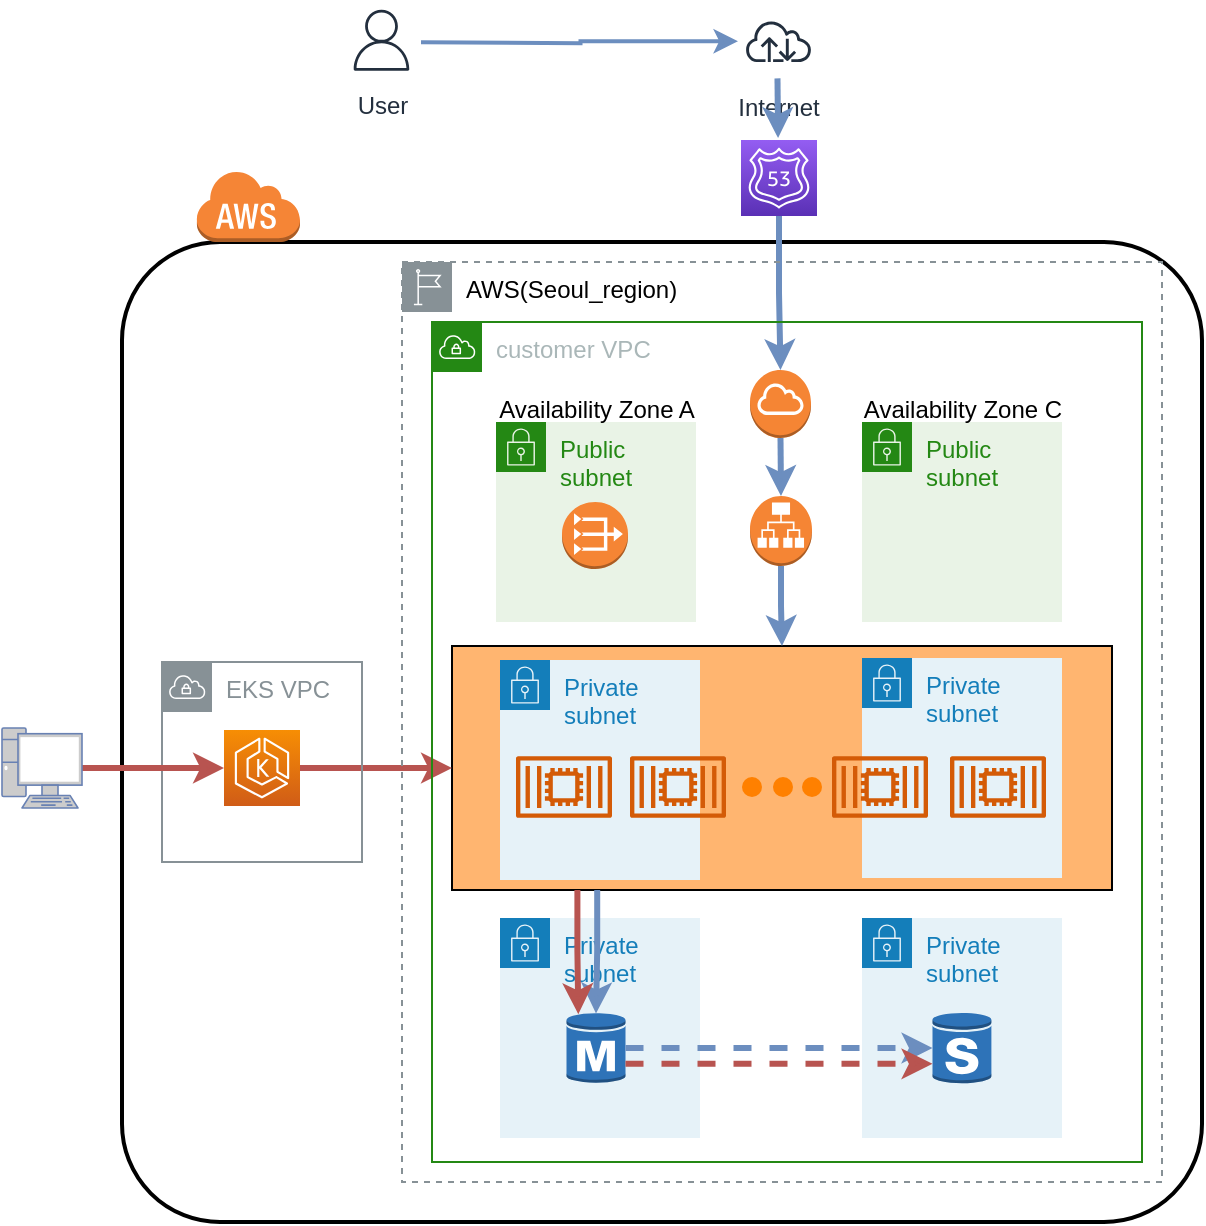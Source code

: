 <mxfile version="20.3.0" type="device"><diagram id="kU2WjL8QeVCEE_rNvTZW" name="페이지-1"><mxGraphModel dx="1773" dy="611" grid="1" gridSize="10" guides="1" tooltips="1" connect="1" arrows="1" fold="1" page="1" pageScale="1" pageWidth="827" pageHeight="1169" math="0" shadow="0"><root><mxCell id="0"/><mxCell id="1" parent="0"/><mxCell id="IY8Lj0zOde8bgIDa8J01-11" value="" style="rounded=1;arcSize=10;dashed=0;fillColor=none;gradientColor=none;strokeWidth=2;" parent="1" vertex="1"><mxGeometry x="-650" y="150" width="540" height="490" as="geometry"/></mxCell><mxCell id="AIjREtDHDjQj-Y6q8uOX-74" style="edgeStyle=orthogonalEdgeStyle;rounded=0;orthogonalLoop=1;jettySize=auto;html=1;strokeWidth=2;fillColor=#dae8fc;strokeColor=#6c8ebf;" parent="1" target="61AA3g0jJl27EWAGlpKX-11" edge="1"><mxGeometry relative="1" as="geometry"><mxPoint x="-500.5" y="50.1" as="sourcePoint"/></mxGeometry></mxCell><mxCell id="IY8Lj0zOde8bgIDa8J01-3" value="" style="rounded=0;whiteSpace=wrap;html=1;fillColor=#FFB570;points=[[0,0,0,0,0],[0,0.25,0,0,0],[0,0.5,0,0,0],[0,0.75,0,0,0],[0,1,0,0,0],[0.19,1,0,0,0],[0.22,1,0,0,0],[0.25,0,0,0,0],[0.5,0,0,0,0],[0.75,0,0,0,0],[0.84,1,0,0,0],[1,0,0,0,0],[1,0.25,0,0,0],[1,0.5,0,0,0],[1,0.75,0,0,0],[1,1,0,0,0]];" parent="1" vertex="1"><mxGeometry x="-485" y="352" width="330" height="122" as="geometry"/></mxCell><mxCell id="61AA3g0jJl27EWAGlpKX-1" value="User" style="sketch=0;outlineConnect=0;fontColor=#232F3E;gradientColor=none;strokeColor=#232F3E;fillColor=#ffffff;dashed=0;verticalLabelPosition=bottom;verticalAlign=top;align=center;html=1;fontSize=12;fontStyle=0;aspect=fixed;shape=mxgraph.aws4.resourceIcon;resIcon=mxgraph.aws4.user;" parent="1" vertex="1"><mxGeometry x="-540" y="30" width="39.5" height="38.18" as="geometry"/></mxCell><mxCell id="61AA3g0jJl27EWAGlpKX-11" value="Internet" style="sketch=0;outlineConnect=0;fontColor=#232F3E;gradientColor=none;strokeColor=#232F3E;fillColor=#ffffff;dashed=0;verticalLabelPosition=bottom;verticalAlign=top;align=center;html=1;fontSize=12;fontStyle=0;aspect=fixed;shape=mxgraph.aws4.resourceIcon;resIcon=mxgraph.aws4.internet;" parent="1" vertex="1"><mxGeometry x="-342" y="30" width="40.5" height="39.15" as="geometry"/></mxCell><mxCell id="QDOipBzb0aVa-m-pItpT-29" style="edgeStyle=orthogonalEdgeStyle;rounded=0;orthogonalLoop=1;jettySize=auto;html=1;fontFamily=Helvetica;fontSize=12;fontColor=#AAB7B8;strokeWidth=3;fillColor=#dae8fc;strokeColor=#6c8ebf;" parent="1" source="8GyMfyw1k96ziQ54GAxS-2" target="61AA3g0jJl27EWAGlpKX-2" edge="1"><mxGeometry relative="1" as="geometry"/></mxCell><mxCell id="8GyMfyw1k96ziQ54GAxS-2" value="" style="sketch=0;points=[[0,0,0],[0.25,0,0],[0.5,0,0],[0.75,0,0],[1,0,0],[0,1,0],[0.25,1,0],[0.5,1,0],[0.75,1,0],[1,1,0],[0,0.25,0],[0,0.5,0],[0,0.75,0],[1,0.25,0],[1,0.5,0],[1,0.75,0]];outlineConnect=0;fontColor=#232F3E;gradientColor=#945DF2;gradientDirection=north;fillColor=#5A30B5;strokeColor=#ffffff;dashed=0;verticalLabelPosition=bottom;verticalAlign=top;align=center;html=1;fontSize=12;fontStyle=0;aspect=fixed;shape=mxgraph.aws4.resourceIcon;resIcon=mxgraph.aws4.route_53;" parent="1" vertex="1"><mxGeometry x="-340.5" y="99" width="38" height="38" as="geometry"/></mxCell><mxCell id="QDOipBzb0aVa-m-pItpT-2" value="" style="dashed=0;html=1;shape=mxgraph.aws3.cloud;fillColor=#F58536;gradientColor=none;dashed=0;" parent="1" vertex="1"><mxGeometry x="-613" y="114" width="52" height="36" as="geometry"/></mxCell><mxCell id="QDOipBzb0aVa-m-pItpT-5" value="Public subnet" style="points=[[0,0],[0.25,0],[0.5,0],[0.75,0],[1,0],[1,0.25],[1,0.5],[1,0.75],[1,1],[0.75,1],[0.5,1],[0.25,1],[0,1],[0,0.75],[0,0.5],[0,0.25]];outlineConnect=0;gradientColor=none;html=1;whiteSpace=wrap;fontSize=12;fontStyle=0;container=1;pointerEvents=0;collapsible=0;recursiveResize=0;shape=mxgraph.aws4.group;grIcon=mxgraph.aws4.group_security_group;grStroke=0;strokeColor=#248814;fillColor=#E9F3E6;verticalAlign=top;align=left;spacingLeft=30;fontColor=#248814;dashed=0;" parent="1" vertex="1"><mxGeometry x="-463" y="240" width="100" height="100" as="geometry"/></mxCell><mxCell id="QDOipBzb0aVa-m-pItpT-6" value="Public subnet" style="points=[[0,0],[0.25,0],[0.5,0],[0.75,0],[1,0],[1,0.25],[1,0.5],[1,0.75],[1,1],[0.75,1],[0.5,1],[0.25,1],[0,1],[0,0.75],[0,0.5],[0,0.25]];outlineConnect=0;gradientColor=none;html=1;whiteSpace=wrap;fontSize=12;fontStyle=0;container=1;pointerEvents=0;collapsible=0;recursiveResize=0;shape=mxgraph.aws4.group;grIcon=mxgraph.aws4.group_security_group;grStroke=0;strokeColor=#248814;fillColor=#E9F3E6;verticalAlign=top;align=left;spacingLeft=30;fontColor=#248814;dashed=0;" parent="1" vertex="1"><mxGeometry x="-280" y="240" width="100" height="100" as="geometry"/></mxCell><mxCell id="QDOipBzb0aVa-m-pItpT-7" value="Private subnet" style="points=[[0,0],[0.25,0],[0.5,0],[0.75,0],[1,0],[1,0.25],[1,0.5],[1,0.75],[1,1],[0.75,1],[0.5,1],[0.25,1],[0,1],[0,0.75],[0,0.5],[0,0.25]];outlineConnect=0;gradientColor=none;html=1;whiteSpace=wrap;fontSize=12;fontStyle=0;container=1;pointerEvents=0;collapsible=0;recursiveResize=0;shape=mxgraph.aws4.group;grIcon=mxgraph.aws4.group_security_group;grStroke=0;strokeColor=#147EBA;fillColor=#E6F2F8;verticalAlign=top;align=left;spacingLeft=30;fontColor=#147EBA;dashed=0;" parent="1" vertex="1"><mxGeometry x="-461" y="359" width="100" height="110" as="geometry"/></mxCell><mxCell id="QDOipBzb0aVa-m-pItpT-8" value="Private subnet" style="points=[[0,0],[0.25,0],[0.5,0],[0.75,0],[1,0],[1,0.25],[1,0.5],[1,0.75],[1,1],[0.75,1],[0.5,1],[0.25,1],[0,1],[0,0.75],[0,0.5],[0,0.25]];outlineConnect=0;gradientColor=none;html=1;whiteSpace=wrap;fontSize=12;fontStyle=0;container=1;pointerEvents=0;collapsible=0;recursiveResize=0;shape=mxgraph.aws4.group;grIcon=mxgraph.aws4.group_security_group;grStroke=0;strokeColor=#147EBA;fillColor=#E6F2F8;verticalAlign=top;align=left;spacingLeft=30;fontColor=#147EBA;dashed=0;" parent="1" vertex="1"><mxGeometry x="-280" y="358" width="100" height="110" as="geometry"/></mxCell><mxCell id="QDOipBzb0aVa-m-pItpT-9" value="Private subnet" style="points=[[0,0],[0.25,0],[0.5,0],[0.75,0],[1,0],[1,0.25],[1,0.5],[1,0.75],[1,1],[0.75,1],[0.5,1],[0.25,1],[0,1],[0,0.75],[0,0.5],[0,0.25]];outlineConnect=0;gradientColor=none;html=1;whiteSpace=wrap;fontSize=12;fontStyle=0;container=1;pointerEvents=0;collapsible=0;recursiveResize=0;shape=mxgraph.aws4.group;grIcon=mxgraph.aws4.group_security_group;grStroke=0;strokeColor=#147EBA;fillColor=#E6F2F8;verticalAlign=top;align=left;spacingLeft=30;fontColor=#147EBA;dashed=0;" parent="1" vertex="1"><mxGeometry x="-461" y="488" width="100" height="110" as="geometry"/></mxCell><mxCell id="QDOipBzb0aVa-m-pItpT-12" value="" style="outlineConnect=0;dashed=0;verticalLabelPosition=bottom;verticalAlign=top;align=center;html=1;shape=mxgraph.aws3.rds_db_instance;fillColor=#2E73B8;gradientColor=none;points=[[0,0.5,0,0,0],[0,0.89,0,0,0],[0.2,0.03,0,0,0],[0.51,0.03,0,0,0],[0.51,0.97,0,0,0],[1,0.11,0,0,0],[1,0.5,0,0,0],[1,0.72,0,0,0]];" parent="QDOipBzb0aVa-m-pItpT-9" vertex="1"><mxGeometry x="33.25" y="47" width="29.5" height="36" as="geometry"/></mxCell><mxCell id="QDOipBzb0aVa-m-pItpT-10" value="Private subnet" style="points=[[0,0],[0.25,0],[0.5,0],[0.75,0],[1,0],[1,0.25],[1,0.5],[1,0.75],[1,1],[0.75,1],[0.5,1],[0.25,1],[0,1],[0,0.75],[0,0.5],[0,0.25]];outlineConnect=0;gradientColor=none;html=1;whiteSpace=wrap;fontSize=12;fontStyle=0;container=1;pointerEvents=0;collapsible=0;recursiveResize=0;shape=mxgraph.aws4.group;grIcon=mxgraph.aws4.group_security_group;grStroke=0;strokeColor=#147EBA;fillColor=#E6F2F8;verticalAlign=top;align=left;spacingLeft=30;fontColor=#147EBA;dashed=0;" parent="1" vertex="1"><mxGeometry x="-280" y="488" width="100" height="110" as="geometry"/></mxCell><mxCell id="QDOipBzb0aVa-m-pItpT-11" value="" style="outlineConnect=0;dashed=0;verticalLabelPosition=bottom;verticalAlign=top;align=center;html=1;shape=mxgraph.aws3.rds_db_instance_standby_multi_az;fillColor=#2E73B8;gradientColor=none;points=[[0,0.11,0,0,0],[0,0.5,0,0,0],[0,0.72,0,0,0],[0.51,0,0,0,0],[0.51,1,0,0,0],[1,0.11,0,0,0],[1,0.5,0,0,0],[1,0.89,0,0,0]];" parent="QDOipBzb0aVa-m-pItpT-10" vertex="1"><mxGeometry x="35.25" y="47" width="29.5" height="36" as="geometry"/></mxCell><mxCell id="IY8Lj0zOde8bgIDa8J01-5" style="edgeStyle=orthogonalEdgeStyle;rounded=0;orthogonalLoop=1;jettySize=auto;html=1;exitX=1;exitY=0.5;exitDx=0;exitDy=0;exitPerimeter=0;strokeWidth=3;fillColor=#f8cecc;strokeColor=#b85450;" parent="1" source="QDOipBzb0aVa-m-pItpT-13" target="IY8Lj0zOde8bgIDa8J01-3" edge="1"><mxGeometry relative="1" as="geometry"/></mxCell><mxCell id="QDOipBzb0aVa-m-pItpT-13" value="" style="sketch=0;points=[[0,0,0],[0.25,0,0],[0.5,0,0],[0.75,0,0],[1,0,0],[0,1,0],[0.25,1,0],[0.5,1,0],[0.75,1,0],[1,1,0],[0,0.25,0],[0,0.5,0],[0,0.75,0],[1,0.25,0],[1,0.5,0],[1,0.75,0]];outlineConnect=0;fontColor=#232F3E;gradientColor=#F78E04;gradientDirection=north;fillColor=#D05C17;strokeColor=#ffffff;dashed=0;verticalLabelPosition=bottom;verticalAlign=top;align=center;html=1;fontSize=12;fontStyle=0;aspect=fixed;shape=mxgraph.aws4.resourceIcon;resIcon=mxgraph.aws4.eks;" parent="1" vertex="1"><mxGeometry x="-599" y="394" width="38" height="38" as="geometry"/></mxCell><mxCell id="QDOipBzb0aVa-m-pItpT-14" value="customer VPC" style="points=[[0,0],[0.25,0],[0.5,0],[0.75,0],[1,0],[1,0.25],[1,0.5],[1,0.75],[1,1],[0.75,1],[0.5,1],[0.25,1],[0,1],[0,0.75],[0,0.5],[0,0.25]];outlineConnect=0;gradientColor=none;html=1;whiteSpace=wrap;fontSize=12;fontStyle=0;container=1;pointerEvents=0;collapsible=0;recursiveResize=0;shape=mxgraph.aws4.group;grIcon=mxgraph.aws4.group_vpc;strokeColor=#248814;fillColor=none;verticalAlign=top;align=left;spacingLeft=30;fontColor=#AAB7B8;dashed=0;" parent="1" vertex="1"><mxGeometry x="-495" y="190" width="355" height="420" as="geometry"/></mxCell><mxCell id="QDOipBzb0aVa-m-pItpT-16" value="" style="outlineConnect=0;dashed=0;verticalLabelPosition=bottom;verticalAlign=top;align=center;html=1;shape=mxgraph.aws3.vpc_nat_gateway;fillColor=#F58534;gradientColor=none;direction=east;" parent="QDOipBzb0aVa-m-pItpT-14" vertex="1"><mxGeometry x="65" y="90" width="33" height="33.5" as="geometry"/></mxCell><mxCell id="61AA3g0jJl27EWAGlpKX-18" value="" style="outlineConnect=0;dashed=0;verticalLabelPosition=bottom;verticalAlign=top;align=center;html=1;shape=mxgraph.aws3.application_load_balancer;fillColor=#F58534;gradientColor=none;" parent="QDOipBzb0aVa-m-pItpT-14" vertex="1"><mxGeometry x="159" y="87" width="31" height="35" as="geometry"/></mxCell><mxCell id="QDOipBzb0aVa-m-pItpT-23" value="&lt;span style=&quot;color: rgb(0, 0, 0);&quot;&gt;AWS(Seoul_region)&lt;/span&gt;" style="sketch=0;outlineConnect=0;gradientColor=none;html=1;whiteSpace=wrap;fontSize=12;fontStyle=0;shape=mxgraph.aws4.group;grIcon=mxgraph.aws4.group_region;strokeColor=#879196;fillColor=none;verticalAlign=top;align=left;spacingLeft=30;fontColor=#879196;dashed=1;pointerEvents=0;fontFamily=Helvetica;" parent="1" vertex="1"><mxGeometry x="-510" y="160" width="380" height="460" as="geometry"/></mxCell><mxCell id="QDOipBzb0aVa-m-pItpT-24" value="EKS VPC" style="sketch=0;outlineConnect=0;gradientColor=none;html=1;whiteSpace=wrap;fontSize=12;fontStyle=0;shape=mxgraph.aws4.group;grIcon=mxgraph.aws4.group_vpc;strokeColor=#879196;fillColor=none;verticalAlign=top;align=left;spacingLeft=30;fontColor=#879196;dashed=0;pointerEvents=0;fontFamily=Helvetica;" parent="1" vertex="1"><mxGeometry x="-630" y="360" width="100" height="100" as="geometry"/></mxCell><mxCell id="QDOipBzb0aVa-m-pItpT-26" value="" style="sketch=0;outlineConnect=0;fontColor=#232F3E;gradientColor=none;fillColor=#D45B07;strokeColor=none;dashed=0;verticalLabelPosition=bottom;verticalAlign=top;align=center;html=1;fontSize=12;fontStyle=0;aspect=fixed;pointerEvents=1;shape=mxgraph.aws4.container_2;fontFamily=Helvetica;" parent="1" vertex="1"><mxGeometry x="-453" y="407" width="48" height="31" as="geometry"/></mxCell><mxCell id="QDOipBzb0aVa-m-pItpT-27" value="" style="sketch=0;outlineConnect=0;fontColor=#232F3E;gradientColor=none;fillColor=#D45B07;strokeColor=none;dashed=0;verticalLabelPosition=bottom;verticalAlign=top;align=center;html=1;fontSize=12;fontStyle=0;aspect=fixed;pointerEvents=1;shape=mxgraph.aws4.container_2;fontFamily=Helvetica;" parent="1" vertex="1"><mxGeometry x="-295" y="407" width="48" height="31" as="geometry"/></mxCell><mxCell id="QDOipBzb0aVa-m-pItpT-30" style="edgeStyle=orthogonalEdgeStyle;rounded=0;orthogonalLoop=1;jettySize=auto;html=1;exitX=0.5;exitY=1;exitDx=0;exitDy=0;exitPerimeter=0;entryX=0.5;entryY=0;entryDx=0;entryDy=0;entryPerimeter=0;fontFamily=Helvetica;fontSize=12;fontColor=#AAB7B8;strokeWidth=3;fillColor=#dae8fc;strokeColor=#6c8ebf;" parent="1" source="61AA3g0jJl27EWAGlpKX-2" target="61AA3g0jJl27EWAGlpKX-18" edge="1"><mxGeometry relative="1" as="geometry"/></mxCell><mxCell id="61AA3g0jJl27EWAGlpKX-2" value="" style="outlineConnect=0;dashed=0;verticalLabelPosition=bottom;verticalAlign=top;align=center;html=1;shape=mxgraph.aws3.internet_gateway;fillColor=#F58534;gradientColor=none;" parent="1" vertex="1"><mxGeometry x="-336" y="214" width="30.5" height="34" as="geometry"/></mxCell><mxCell id="IY8Lj0zOde8bgIDa8J01-38" style="edgeStyle=orthogonalEdgeStyle;rounded=0;orthogonalLoop=1;jettySize=auto;html=1;strokeWidth=3;fillColor=#f8cecc;strokeColor=#b85450;" parent="1" source="QDOipBzb0aVa-m-pItpT-31" target="QDOipBzb0aVa-m-pItpT-13" edge="1"><mxGeometry relative="1" as="geometry"/></mxCell><mxCell id="QDOipBzb0aVa-m-pItpT-31" value="" style="fontColor=#0066CC;verticalAlign=top;verticalLabelPosition=bottom;labelPosition=center;align=center;html=1;outlineConnect=0;fillColor=#CCCCCC;strokeColor=#6881B3;gradientColor=none;gradientDirection=north;strokeWidth=2;shape=mxgraph.networks.pc;dashed=0;pointerEvents=0;fontFamily=Helvetica;fontSize=12;" parent="1" vertex="1"><mxGeometry x="-710" y="393" width="40" height="40" as="geometry"/></mxCell><mxCell id="QDOipBzb0aVa-m-pItpT-33" value="Availability Zone C" style="text;html=1;strokeColor=none;fillColor=none;align=center;verticalAlign=middle;whiteSpace=wrap;rounded=0;" parent="1" vertex="1"><mxGeometry x="-282" y="219" width="105" height="30" as="geometry"/></mxCell><mxCell id="QDOipBzb0aVa-m-pItpT-34" value="Availability Zone A" style="text;html=1;strokeColor=none;fillColor=none;align=center;verticalAlign=middle;whiteSpace=wrap;rounded=0;" parent="1" vertex="1"><mxGeometry x="-465" y="219" width="105" height="30" as="geometry"/></mxCell><mxCell id="IY8Lj0zOde8bgIDa8J01-16" style="edgeStyle=orthogonalEdgeStyle;rounded=0;orthogonalLoop=1;jettySize=auto;html=1;fontFamily=Helvetica;fontSize=12;fontColor=#AAB7B8;strokeWidth=3;fillColor=#dae8fc;strokeColor=#6c8ebf;" parent="1" edge="1"><mxGeometry relative="1" as="geometry"><mxPoint x="-322.254" y="68.18" as="sourcePoint"/><mxPoint x="-321.969" y="98.03" as="targetPoint"/></mxGeometry></mxCell><mxCell id="IY8Lj0zOde8bgIDa8J01-20" style="edgeStyle=orthogonalEdgeStyle;rounded=0;orthogonalLoop=1;jettySize=auto;html=1;strokeWidth=3;fillColor=#dae8fc;strokeColor=#6c8ebf;" parent="1" source="61AA3g0jJl27EWAGlpKX-18" target="IY8Lj0zOde8bgIDa8J01-3" edge="1"><mxGeometry relative="1" as="geometry"/></mxCell><mxCell id="IY8Lj0zOde8bgIDa8J01-21" value="" style="sketch=0;outlineConnect=0;fontColor=#232F3E;gradientColor=none;fillColor=#D45B07;strokeColor=none;dashed=0;verticalLabelPosition=bottom;verticalAlign=top;align=center;html=1;fontSize=12;fontStyle=0;aspect=fixed;pointerEvents=1;shape=mxgraph.aws4.container_2;fontFamily=Helvetica;" parent="1" vertex="1"><mxGeometry x="-396" y="407" width="48" height="31" as="geometry"/></mxCell><mxCell id="IY8Lj0zOde8bgIDa8J01-22" value="" style="sketch=0;outlineConnect=0;fontColor=#232F3E;gradientColor=none;fillColor=#D45B07;strokeColor=none;dashed=0;verticalLabelPosition=bottom;verticalAlign=top;align=center;html=1;fontSize=12;fontStyle=0;aspect=fixed;pointerEvents=1;shape=mxgraph.aws4.container_2;fontFamily=Helvetica;" parent="1" vertex="1"><mxGeometry x="-236" y="407" width="48" height="31" as="geometry"/></mxCell><mxCell id="IY8Lj0zOde8bgIDa8J01-24" value="" style="ellipse;whiteSpace=wrap;html=1;aspect=fixed;fillColor=#FF8000;strokeColor=none;" parent="1" vertex="1"><mxGeometry x="-340" y="417.5" width="10" height="10" as="geometry"/></mxCell><mxCell id="IY8Lj0zOde8bgIDa8J01-25" value="" style="ellipse;whiteSpace=wrap;html=1;aspect=fixed;fillColor=#FF8000;strokeColor=none;" parent="1" vertex="1"><mxGeometry x="-324.5" y="417.5" width="10" height="10" as="geometry"/></mxCell><mxCell id="IY8Lj0zOde8bgIDa8J01-26" value="" style="ellipse;whiteSpace=wrap;html=1;aspect=fixed;fillColor=#FF8000;strokeColor=none;" parent="1" vertex="1"><mxGeometry x="-310" y="417.5" width="10" height="10" as="geometry"/></mxCell><mxCell id="IY8Lj0zOde8bgIDa8J01-33" style="edgeStyle=orthogonalEdgeStyle;rounded=0;orthogonalLoop=1;jettySize=auto;html=1;exitX=0.22;exitY=1;exitDx=0;exitDy=0;exitPerimeter=0;entryX=0.5;entryY=0.02;entryDx=0;entryDy=0;entryPerimeter=0;strokeWidth=3;fillColor=#dae8fc;strokeColor=#6c8ebf;" parent="1" source="IY8Lj0zOde8bgIDa8J01-3" target="QDOipBzb0aVa-m-pItpT-12" edge="1"><mxGeometry relative="1" as="geometry"/></mxCell><mxCell id="IY8Lj0zOde8bgIDa8J01-32" style="edgeStyle=orthogonalEdgeStyle;rounded=0;orthogonalLoop=1;jettySize=auto;html=1;exitX=1;exitY=0.5;exitDx=0;exitDy=0;exitPerimeter=0;strokeWidth=3;dashed=1;fillColor=#dae8fc;strokeColor=#6c8ebf;" parent="1" source="QDOipBzb0aVa-m-pItpT-12" target="QDOipBzb0aVa-m-pItpT-11" edge="1"><mxGeometry relative="1" as="geometry"/></mxCell><mxCell id="IY8Lj0zOde8bgIDa8J01-43" style="edgeStyle=orthogonalEdgeStyle;rounded=0;orthogonalLoop=1;jettySize=auto;html=1;exitX=0.19;exitY=1;exitDx=0;exitDy=0;exitPerimeter=0;entryX=0.2;entryY=0.03;entryDx=0;entryDy=0;entryPerimeter=0;strokeWidth=3;fillColor=#f8cecc;strokeColor=#b85450;" parent="1" source="IY8Lj0zOde8bgIDa8J01-3" target="QDOipBzb0aVa-m-pItpT-12" edge="1"><mxGeometry relative="1" as="geometry"/></mxCell><mxCell id="IY8Lj0zOde8bgIDa8J01-44" style="edgeStyle=orthogonalEdgeStyle;rounded=0;orthogonalLoop=1;jettySize=auto;html=1;exitX=1;exitY=0.72;exitDx=0;exitDy=0;exitPerimeter=0;entryX=0;entryY=0.72;entryDx=0;entryDy=0;entryPerimeter=0;strokeWidth=3;dashed=1;fillColor=#f8cecc;strokeColor=#b85450;" parent="1" source="QDOipBzb0aVa-m-pItpT-12" target="QDOipBzb0aVa-m-pItpT-11" edge="1"><mxGeometry relative="1" as="geometry"/></mxCell></root></mxGraphModel></diagram></mxfile>